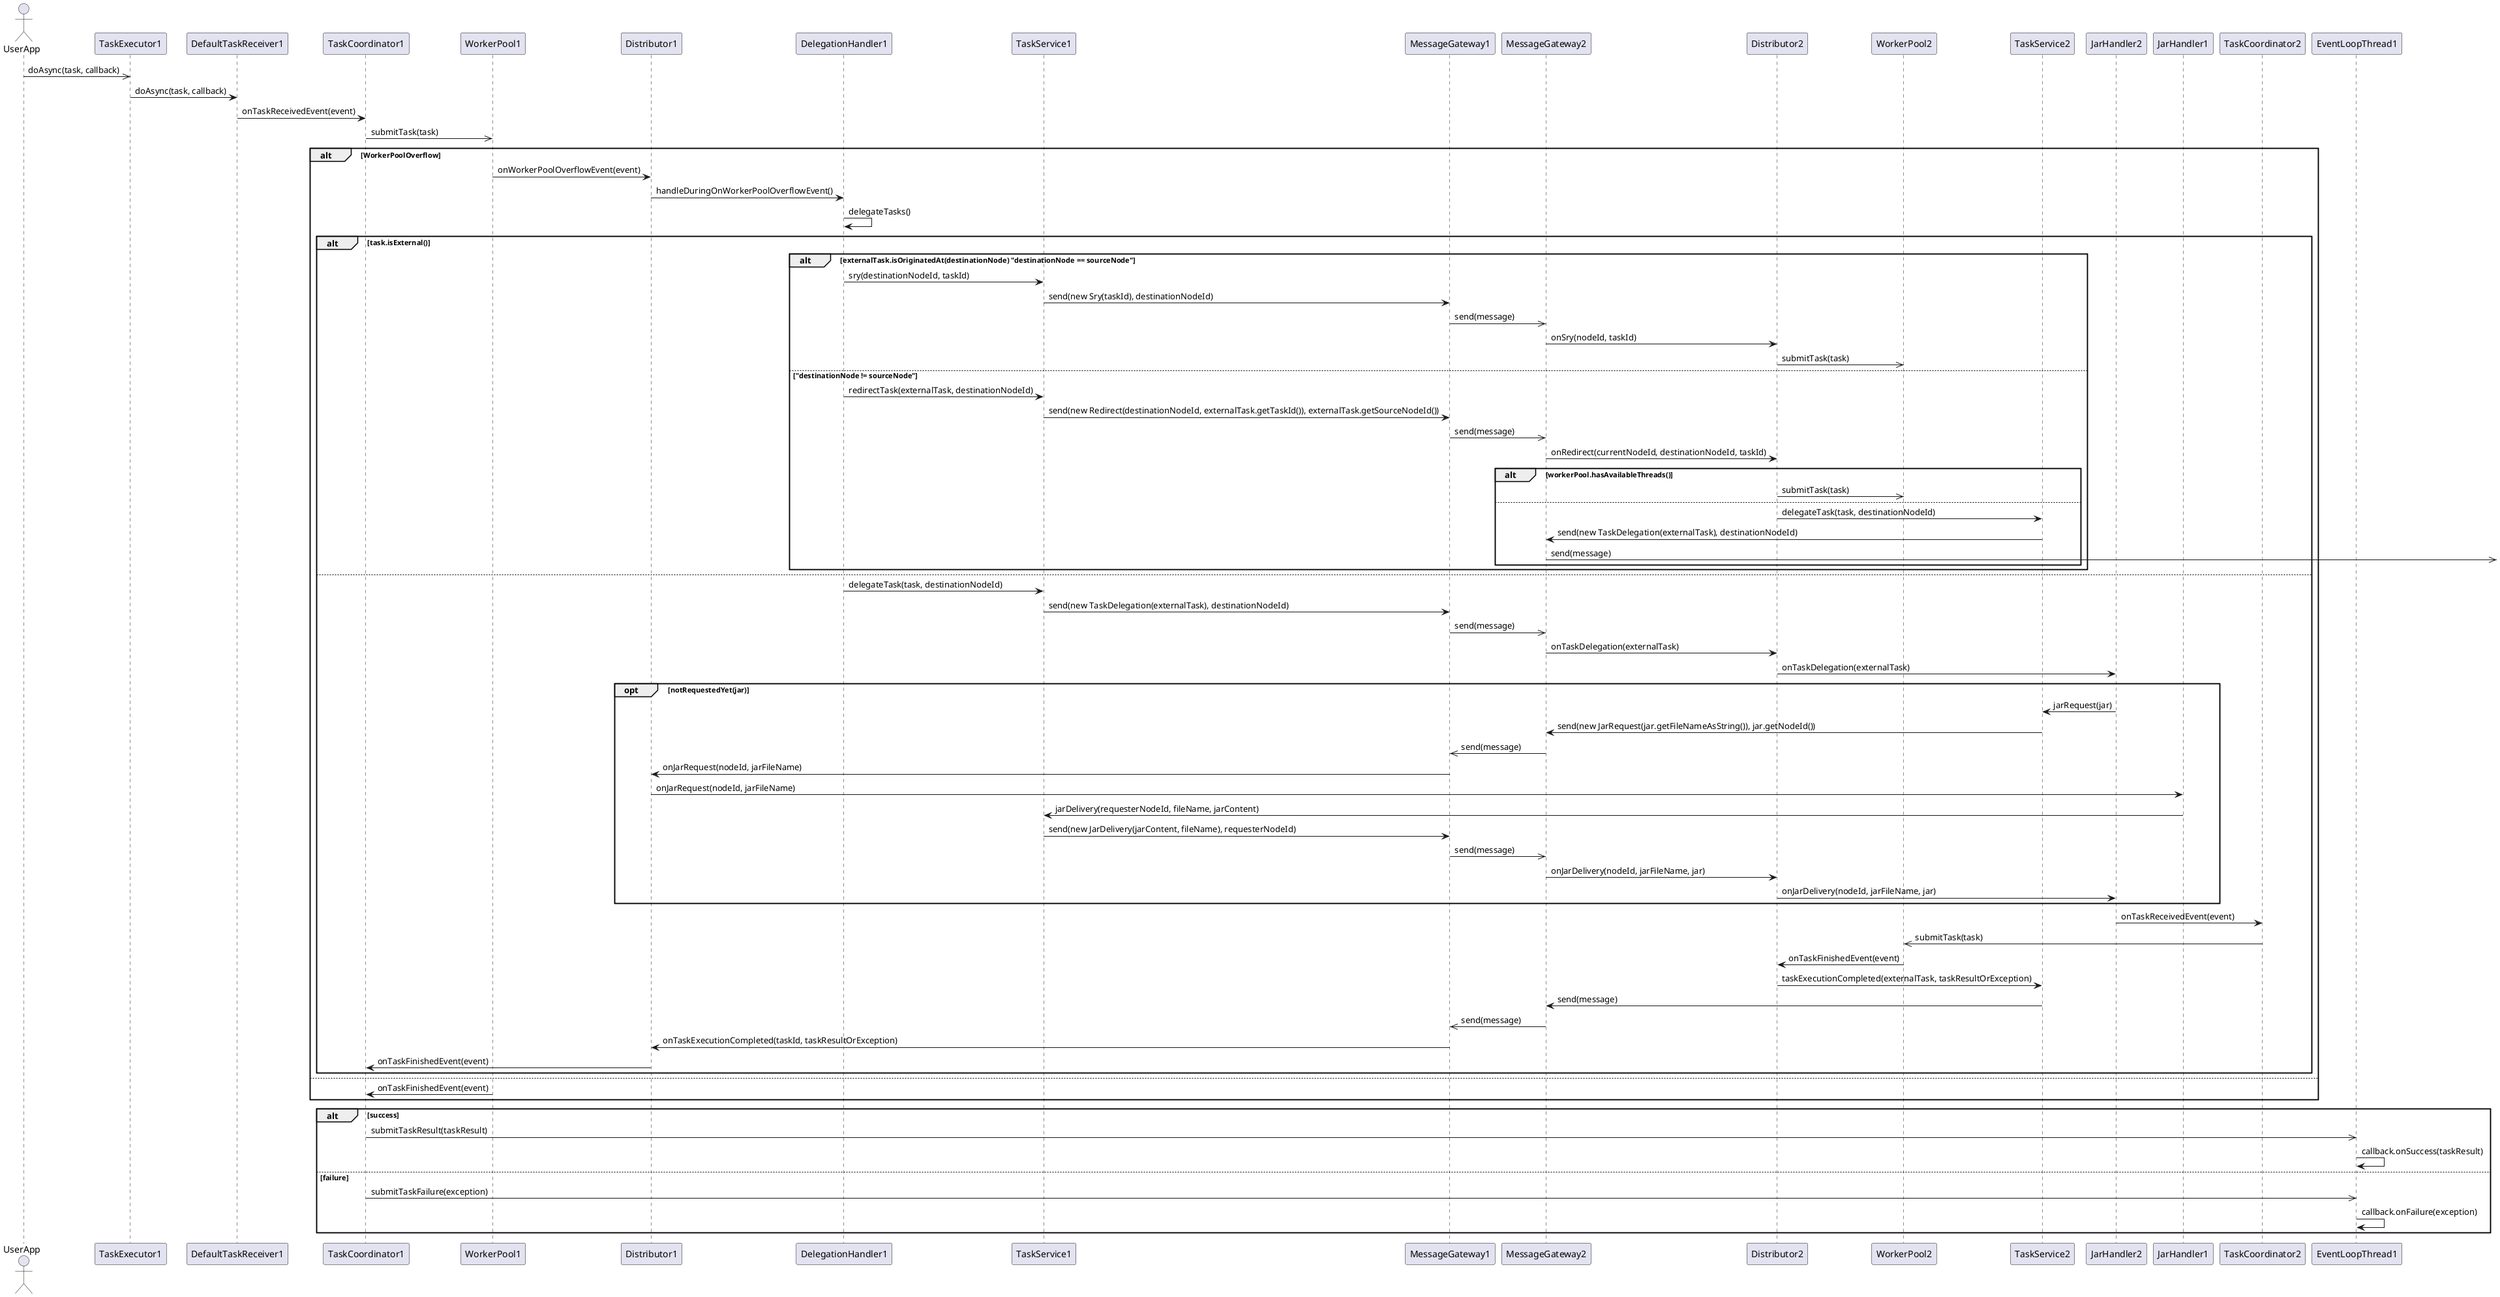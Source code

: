 @startuml

actor UserApp

UserApp ->> TaskExecutor1: doAsync(task, callback)
TaskExecutor1 -> DefaultTaskReceiver1: doAsync(task, callback)
DefaultTaskReceiver1 -> TaskCoordinator1: onTaskReceivedEvent(event)
TaskCoordinator1 ->> WorkerPool1: submitTask(task)
alt WorkerPoolOverflow
    WorkerPool1 -> Distributor1: onWorkerPoolOverflowEvent(event)
    Distributor1 -> DelegationHandler1: handleDuringOnWorkerPoolOverflowEvent()
    DelegationHandler1 -> DelegationHandler1: delegateTasks()
    alt task.isExternal()
        alt externalTask.isOriginatedAt(destinationNode) "destinationNode == sourceNode"
            DelegationHandler1 -> TaskService1: sry(destinationNodeId, taskId)
            TaskService1 -> MessageGateway1: send(new Sry(taskId), destinationNodeId)
            MessageGateway1 ->> MessageGateway2: send(message)
            MessageGateway2 -> Distributor2: onSry(nodeId, taskId)
            Distributor2 ->> WorkerPool2: submitTask(task)
        else "destinationNode != sourceNode"
            DelegationHandler1 -> TaskService1: redirectTask(externalTask, destinationNodeId)
            TaskService1 -> MessageGateway1: send(new Redirect(destinationNodeId, externalTask.getTaskId()), externalTask.getSourceNodeId())
            MessageGateway1 ->> MessageGateway2: send(message)
            MessageGateway2 -> Distributor2: onRedirect(currentNodeId, destinationNodeId, taskId)
            alt workerPool.hasAvailableThreads()
                Distributor2 ->> WorkerPool2: submitTask(task)
            else
                Distributor2 -> TaskService2: delegateTask(task, destinationNodeId)
                TaskService2 -> MessageGateway2: send(new TaskDelegation(externalTask), destinationNodeId)
                MessageGateway2 ->>]: send(message)
            end
        end
    else
        DelegationHandler1 -> TaskService1: delegateTask(task, destinationNodeId)
        TaskService1 -> MessageGateway1: send(new TaskDelegation(externalTask), destinationNodeId)
        MessageGateway1 ->> MessageGateway2: send(message)
        MessageGateway2 -> Distributor2: onTaskDelegation(externalTask)
        Distributor2 -> JarHandler2: onTaskDelegation(externalTask)
        opt notRequestedYet(jar)
            JarHandler2 -> TaskService2: jarRequest(jar)
            TaskService2 -> MessageGateway2: send(new JarRequest(jar.getFileNameAsString()), jar.getNodeId())
            MessageGateway2 ->> MessageGateway1: send(message)
            MessageGateway1 -> Distributor1: onJarRequest(nodeId, jarFileName)
            Distributor1 -> JarHandler1: onJarRequest(nodeId, jarFileName)
            JarHandler1 -> TaskService1: jarDelivery(requesterNodeId, fileName, jarContent)
            TaskService1 -> MessageGateway1: send(new JarDelivery(jarContent, fileName), requesterNodeId)
            MessageGateway1 ->> MessageGateway2: send(message)
            MessageGateway2 -> Distributor2: onJarDelivery(nodeId, jarFileName, jar)
            Distributor2 -> JarHandler2: onJarDelivery(nodeId, jarFileName, jar)
        end
        JarHandler2 -> TaskCoordinator2: onTaskReceivedEvent(event)
        TaskCoordinator2 ->> WorkerPool2: submitTask(task)
        WorkerPool2 -> Distributor2: onTaskFinishedEvent(event)
        Distributor2 -> TaskService2: taskExecutionCompleted(externalTask, taskResultOrException)
        TaskService2 -> MessageGateway2: send(message)
        MessageGateway2 ->> MessageGateway1: send(message)
        MessageGateway1 -> Distributor1: onTaskExecutionCompleted(taskId, taskResultOrException)
        Distributor1 -> TaskCoordinator1: onTaskFinishedEvent(event)
    end
else
    WorkerPool1 -> TaskCoordinator1: onTaskFinishedEvent(event)
end
alt success
    TaskCoordinator1 ->> EventLoopThread1: submitTaskResult(taskResult)
    EventLoopThread1 -> EventLoopThread1: callback.onSuccess(taskResult)
else failure
    TaskCoordinator1 ->> EventLoopThread1: submitTaskFailure(exception)
    EventLoopThread1 -> EventLoopThread1: callback.onFailure(exception)
end

@enduml
